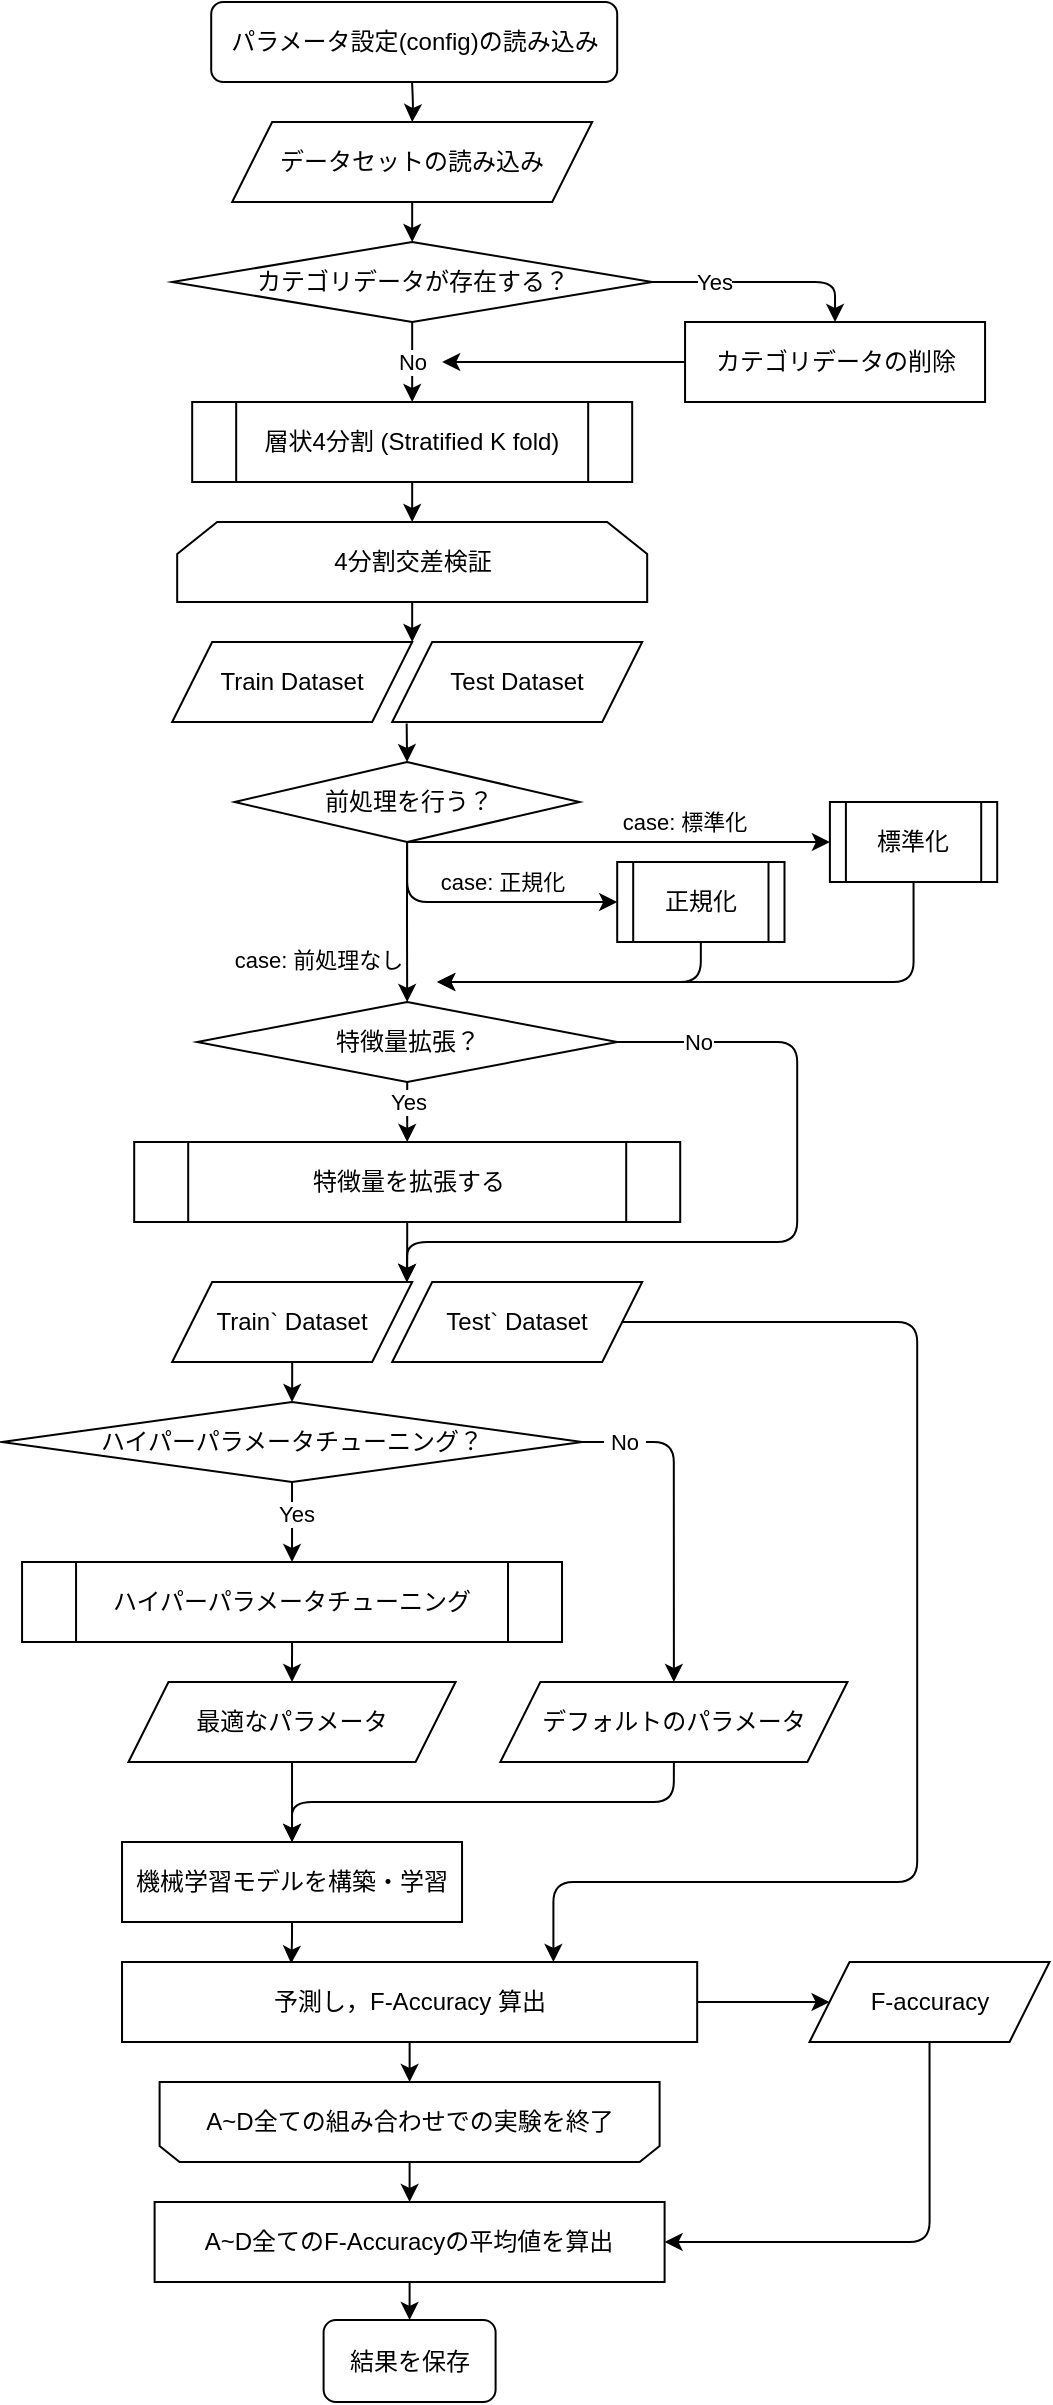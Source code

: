 <mxfile>
    <diagram id="M-y9R5kcF9XLJwWjKDu2" name="ページ1">
        <mxGraphModel dx="675" dy="352" grid="1" gridSize="10" guides="1" tooltips="1" connect="1" arrows="1" fold="1" page="1" pageScale="1" pageWidth="827" pageHeight="1169" math="0" shadow="0">
            <root>
                <mxCell id="0"/>
                <mxCell id="1" parent="0"/>
                <mxCell id="28" style="edgeStyle=orthogonalEdgeStyle;html=1;exitX=0.5;exitY=1;exitDx=0;exitDy=0;entryX=0.5;entryY=0;entryDx=0;entryDy=0;" parent="1" source="2" target="22" edge="1">
                    <mxGeometry relative="1" as="geometry"/>
                </mxCell>
                <mxCell id="2" value="データセットの読み込み" style="shape=parallelogram;perimeter=parallelogramPerimeter;whiteSpace=wrap;html=1;fixedSize=1;fontFamily=Helvetica;fontSize=12;fontColor=default;align=center;strokeColor=default;fillColor=default;" parent="1" vertex="1">
                    <mxGeometry x="267.09" y="70" width="180" height="40" as="geometry"/>
                </mxCell>
                <mxCell id="29" style="edgeStyle=orthogonalEdgeStyle;html=1;exitX=0.5;exitY=1;exitDx=0;exitDy=0;" parent="1" target="2" edge="1">
                    <mxGeometry relative="1" as="geometry">
                        <mxPoint x="357.03" y="50" as="sourcePoint"/>
                    </mxGeometry>
                </mxCell>
                <mxCell id="26" value="Yes" style="edgeStyle=orthogonalEdgeStyle;html=1;exitX=1;exitY=0.5;exitDx=0;exitDy=0;entryX=0.5;entryY=0;entryDx=0;entryDy=0;" parent="1" source="22" target="23" edge="1">
                    <mxGeometry x="-0.45" relative="1" as="geometry">
                        <mxPoint x="602.09" y="150" as="targetPoint"/>
                        <Array as="points">
                            <mxPoint x="568.09" y="150"/>
                        </Array>
                        <mxPoint as="offset"/>
                    </mxGeometry>
                </mxCell>
                <mxCell id="40" value="No" style="edgeStyle=orthogonalEdgeStyle;html=1;exitX=0.5;exitY=1;exitDx=0;exitDy=0;" parent="1" source="22" target="39" edge="1">
                    <mxGeometry relative="1" as="geometry"/>
                </mxCell>
                <mxCell id="22" value="カテゴリデータが存在する？" style="shape=rhombus;html=1;dashed=0;whitespace=wrap;perimeter=rhombusPerimeter;" parent="1" vertex="1">
                    <mxGeometry x="237.09" y="130" width="240" height="40" as="geometry"/>
                </mxCell>
                <mxCell id="135" style="edgeStyle=orthogonalEdgeStyle;html=1;exitX=0.5;exitY=1;exitDx=0;exitDy=0;" parent="1" source="23" edge="1">
                    <mxGeometry relative="1" as="geometry">
                        <mxPoint x="372.09" y="190" as="targetPoint"/>
                        <Array as="points">
                            <mxPoint x="617.09" y="190"/>
                        </Array>
                    </mxGeometry>
                </mxCell>
                <mxCell id="23" value="カテゴリデータの削除" style="rounded=0;whiteSpace=wrap;html=1;" parent="1" vertex="1">
                    <mxGeometry x="493.53" y="170" width="150" height="40" as="geometry"/>
                </mxCell>
                <mxCell id="119" style="edgeStyle=orthogonalEdgeStyle;html=1;exitX=0.5;exitY=1;exitDx=0;exitDy=0;" parent="1" source="39" target="103" edge="1">
                    <mxGeometry relative="1" as="geometry"/>
                </mxCell>
                <mxCell id="39" value="層状4分割 (Stratified K fold)" style="shape=process;whiteSpace=wrap;html=1;backgroundOutline=1;" parent="1" vertex="1">
                    <mxGeometry x="247.09" y="210" width="220" height="40" as="geometry"/>
                </mxCell>
                <mxCell id="275" style="edgeStyle=orthogonalEdgeStyle;html=1;exitX=0.5;exitY=1;exitDx=0;exitDy=0;entryX=1;entryY=0;entryDx=0;entryDy=0;" parent="1" source="103" target="272" edge="1">
                    <mxGeometry relative="1" as="geometry"/>
                </mxCell>
                <mxCell id="103" value="4分割交差検証" style="shape=loopLimit;whiteSpace=wrap;html=1;" parent="1" vertex="1">
                    <mxGeometry x="239.59" y="270" width="235" height="40" as="geometry"/>
                </mxCell>
                <mxCell id="228" style="edgeStyle=orthogonalEdgeStyle;html=1;exitX=0.5;exitY=0;exitDx=0;exitDy=0;" parent="1" source="104" target="226" edge="1">
                    <mxGeometry relative="1" as="geometry"/>
                </mxCell>
                <mxCell id="104" value="A~D全ての組み合わせでの実験を終了" style="shape=loopLimit;whiteSpace=wrap;html=1;size=10;rotation=0;horizontal=1;verticalAlign=middle;direction=west;flipV=0;" parent="1" vertex="1">
                    <mxGeometry x="230.8" y="1050" width="250" height="40" as="geometry"/>
                </mxCell>
                <mxCell id="240" style="edgeStyle=orthogonalEdgeStyle;html=1;exitX=0.058;exitY=1.019;exitDx=0;exitDy=0;entryX=0.5;entryY=0;entryDx=0;entryDy=0;exitPerimeter=0;" parent="1" target="239" edge="1" source="273">
                    <mxGeometry relative="1" as="geometry">
                        <mxPoint x="354.585" y="350" as="sourcePoint"/>
                    </mxGeometry>
                </mxCell>
                <mxCell id="265" style="edgeStyle=orthogonalEdgeStyle;html=1;exitX=0.5;exitY=1;exitDx=0;exitDy=0;entryX=0.5;entryY=0;entryDx=0;entryDy=0;" parent="1" source="126" target="264" edge="1">
                    <mxGeometry relative="1" as="geometry"/>
                </mxCell>
                <mxCell id="290" value="Yes" style="edgeLabel;html=1;align=center;verticalAlign=middle;resizable=0;points=[];" parent="265" vertex="1" connectable="0">
                    <mxGeometry x="-0.528" relative="1" as="geometry">
                        <mxPoint y="3" as="offset"/>
                    </mxGeometry>
                </mxCell>
                <mxCell id="283" style="edgeStyle=orthogonalEdgeStyle;html=1;exitX=1;exitY=0.5;exitDx=0;exitDy=0;" parent="1" source="126" edge="1">
                    <mxGeometry relative="1" as="geometry">
                        <mxPoint x="354.59" y="650" as="targetPoint"/>
                        <Array as="points">
                            <mxPoint x="549.59" y="530"/>
                            <mxPoint x="549.59" y="630"/>
                            <mxPoint x="354.59" y="630"/>
                        </Array>
                    </mxGeometry>
                </mxCell>
                <mxCell id="289" value="No" style="edgeLabel;html=1;align=center;verticalAlign=middle;resizable=0;points=[];" parent="283" vertex="1" connectable="0">
                    <mxGeometry x="-0.783" y="-1" relative="1" as="geometry">
                        <mxPoint x="-4" y="-1" as="offset"/>
                    </mxGeometry>
                </mxCell>
                <mxCell id="126" value="特徴量拡張？" style="rhombus;whiteSpace=wrap;html=1;" parent="1" vertex="1">
                    <mxGeometry x="249.6" y="510" width="210" height="40" as="geometry"/>
                </mxCell>
                <mxCell id="168" style="edgeStyle=orthogonalEdgeStyle;html=1;exitX=0.5;exitY=1;exitDx=0;exitDy=0;entryX=0;entryY=0.5;entryDx=0;entryDy=0;" parent="1" source="239" target="174" edge="1">
                    <mxGeometry relative="1" as="geometry">
                        <mxPoint x="354.585" y="370" as="sourcePoint"/>
                        <Array as="points">
                            <mxPoint x="354.59" y="430"/>
                            <mxPoint x="354.59" y="390"/>
                        </Array>
                    </mxGeometry>
                </mxCell>
                <mxCell id="169" value="case: 正規化" style="edgeLabel;html=1;align=center;verticalAlign=middle;resizable=0;points=[];" parent="168" vertex="1" connectable="0">
                    <mxGeometry x="0.055" y="-2" relative="1" as="geometry">
                        <mxPoint x="6" y="-12" as="offset"/>
                    </mxGeometry>
                </mxCell>
                <mxCell id="170" style="edgeStyle=orthogonalEdgeStyle;html=1;entryX=0;entryY=0.5;entryDx=0;entryDy=0;exitX=0.5;exitY=1;exitDx=0;exitDy=0;" parent="1" source="239" target="176" edge="1">
                    <mxGeometry relative="1" as="geometry">
                        <mxPoint x="354.585" y="370" as="sourcePoint"/>
                        <Array as="points">
                            <mxPoint x="354.59" y="430"/>
                            <mxPoint x="354.59" y="450"/>
                        </Array>
                    </mxGeometry>
                </mxCell>
                <mxCell id="171" value="case: 標準化" style="edgeLabel;html=1;align=center;verticalAlign=middle;resizable=0;points=[];" parent="170" vertex="1" connectable="0">
                    <mxGeometry x="0.201" y="-1" relative="1" as="geometry">
                        <mxPoint x="11" y="-11" as="offset"/>
                    </mxGeometry>
                </mxCell>
                <mxCell id="172" value="case: 前処理なし" style="edgeStyle=orthogonalEdgeStyle;html=1;exitX=0.5;exitY=1;exitDx=0;exitDy=0;" parent="1" source="239" edge="1">
                    <mxGeometry x="0.499" y="-45" relative="1" as="geometry">
                        <mxPoint x="349.595" y="370" as="sourcePoint"/>
                        <mxPoint x="354.59" y="510" as="targetPoint"/>
                        <mxPoint as="offset"/>
                    </mxGeometry>
                </mxCell>
                <mxCell id="288" style="edgeStyle=orthogonalEdgeStyle;html=1;exitX=0.5;exitY=1;exitDx=0;exitDy=0;" parent="1" source="174" edge="1">
                    <mxGeometry relative="1" as="geometry">
                        <mxPoint x="369.59" y="500" as="targetPoint"/>
                        <Array as="points">
                            <mxPoint x="501.59" y="500"/>
                        </Array>
                    </mxGeometry>
                </mxCell>
                <mxCell id="174" value="正規化" style="shape=process;whiteSpace=wrap;html=1;backgroundOutline=1;fontFamily=Helvetica;fontSize=12;fontColor=default;align=center;strokeColor=default;fillColor=default;" parent="1" vertex="1">
                    <mxGeometry x="459.6" y="440" width="83.65" height="40" as="geometry"/>
                </mxCell>
                <mxCell id="281" style="edgeStyle=orthogonalEdgeStyle;html=1;exitX=0.5;exitY=1;exitDx=0;exitDy=0;" parent="1" source="176" edge="1">
                    <mxGeometry relative="1" as="geometry">
                        <mxPoint x="369.59" y="500" as="targetPoint"/>
                        <Array as="points">
                            <mxPoint x="607.59" y="500"/>
                        </Array>
                    </mxGeometry>
                </mxCell>
                <mxCell id="176" value="標準化" style="shape=process;whiteSpace=wrap;html=1;backgroundOutline=1;fontFamily=Helvetica;fontSize=12;fontColor=default;align=center;strokeColor=default;fillColor=default;" parent="1" vertex="1">
                    <mxGeometry x="565.95" y="410" width="83.65" height="40" as="geometry"/>
                </mxCell>
                <mxCell id="181" style="edgeStyle=orthogonalEdgeStyle;html=1;exitX=0.5;exitY=1;exitDx=0;exitDy=0;entryX=0.5;entryY=0;entryDx=0;entryDy=0;" parent="1" source="178" target="179" edge="1">
                    <mxGeometry relative="1" as="geometry"/>
                </mxCell>
                <mxCell id="182" value="Yes" style="edgeLabel;html=1;align=center;verticalAlign=middle;resizable=0;points=[];" parent="181" vertex="1" connectable="0">
                    <mxGeometry x="-0.232" y="2" relative="1" as="geometry">
                        <mxPoint as="offset"/>
                    </mxGeometry>
                </mxCell>
                <mxCell id="187" value="&amp;nbsp;No&amp;nbsp;" style="edgeStyle=orthogonalEdgeStyle;html=1;exitX=1;exitY=0.5;exitDx=0;exitDy=0;entryX=0.5;entryY=0;entryDx=0;entryDy=0;" parent="1" source="178" target="186" edge="1">
                    <mxGeometry x="-0.746" relative="1" as="geometry">
                        <mxPoint as="offset"/>
                    </mxGeometry>
                </mxCell>
                <mxCell id="178" value="ハイパーパラメータチューニング？" style="rhombus;whiteSpace=wrap;html=1;" parent="1" vertex="1">
                    <mxGeometry x="152.0" y="710" width="290.03" height="40" as="geometry"/>
                </mxCell>
                <mxCell id="188" style="edgeStyle=orthogonalEdgeStyle;html=1;exitX=0.5;exitY=1;exitDx=0;exitDy=0;entryX=0.5;entryY=0;entryDx=0;entryDy=0;" parent="1" source="179" target="185" edge="1">
                    <mxGeometry relative="1" as="geometry"/>
                </mxCell>
                <mxCell id="179" value="ハイパーパラメータチューニング" style="shape=process;whiteSpace=wrap;html=1;backgroundOutline=1;fontFamily=Helvetica;fontSize=12;fontColor=default;align=center;strokeColor=default;fillColor=default;" parent="1" vertex="1">
                    <mxGeometry x="162.03" y="790" width="269.98" height="40" as="geometry"/>
                </mxCell>
                <mxCell id="190" style="edgeStyle=orthogonalEdgeStyle;html=1;exitX=0.5;exitY=1;exitDx=0;exitDy=0;entryX=0.5;entryY=0;entryDx=0;entryDy=0;" parent="1" source="185" target="189" edge="1">
                    <mxGeometry relative="1" as="geometry"/>
                </mxCell>
                <mxCell id="185" value="最適なパラメータ" style="shape=parallelogram;perimeter=parallelogramPerimeter;whiteSpace=wrap;html=1;fixedSize=1;" parent="1" vertex="1">
                    <mxGeometry x="215.24" y="850" width="163.55" height="40" as="geometry"/>
                </mxCell>
                <mxCell id="191" style="edgeStyle=orthogonalEdgeStyle;html=1;exitX=0.5;exitY=1;exitDx=0;exitDy=0;entryX=0.5;entryY=0;entryDx=0;entryDy=0;" parent="1" source="186" target="189" edge="1">
                    <mxGeometry relative="1" as="geometry"/>
                </mxCell>
                <mxCell id="186" value="デフォルトのパラメータ" style="shape=parallelogram;perimeter=parallelogramPerimeter;whiteSpace=wrap;html=1;fixedSize=1;" parent="1" vertex="1">
                    <mxGeometry x="401.17" y="850" width="173.55" height="40" as="geometry"/>
                </mxCell>
                <mxCell id="287" style="edgeStyle=orthogonalEdgeStyle;html=1;exitX=0.5;exitY=1;exitDx=0;exitDy=0;entryX=0.294;entryY=0.02;entryDx=0;entryDy=0;entryPerimeter=0;" parent="1" source="189" target="205" edge="1">
                    <mxGeometry relative="1" as="geometry"/>
                </mxCell>
                <mxCell id="189" value="機械学習モデルを構築・学習" style="rounded=0;whiteSpace=wrap;html=1;" parent="1" vertex="1">
                    <mxGeometry x="212.02" y="930" width="170" height="40" as="geometry"/>
                </mxCell>
                <mxCell id="285" style="edgeStyle=orthogonalEdgeStyle;html=1;exitX=1;exitY=0.5;exitDx=0;exitDy=0;entryX=0;entryY=0.5;entryDx=0;entryDy=0;" parent="1" source="205" target="220" edge="1">
                    <mxGeometry relative="1" as="geometry"/>
                </mxCell>
                <mxCell id="286" style="edgeStyle=orthogonalEdgeStyle;html=1;exitX=0.5;exitY=1;exitDx=0;exitDy=0;entryX=0.5;entryY=1;entryDx=0;entryDy=0;" parent="1" source="205" target="104" edge="1">
                    <mxGeometry relative="1" as="geometry"/>
                </mxCell>
                <mxCell id="205" value="予測し，F-Accuracy 算出" style="rounded=0;whiteSpace=wrap;html=1;" parent="1" vertex="1">
                    <mxGeometry x="212.02" y="990" width="287.57" height="40" as="geometry"/>
                </mxCell>
                <mxCell id="217" style="edgeStyle=orthogonalEdgeStyle;html=1;exitX=0.5;exitY=1;exitDx=0;exitDy=0;entryX=0.5;entryY=0;entryDx=0;entryDy=0;" parent="1" source="195" target="178" edge="1">
                    <mxGeometry relative="1" as="geometry"/>
                </mxCell>
                <mxCell id="229" style="edgeStyle=orthogonalEdgeStyle;html=1;exitX=0.5;exitY=1;exitDx=0;exitDy=0;entryX=1;entryY=0.5;entryDx=0;entryDy=0;" parent="1" source="220" target="226" edge="1">
                    <mxGeometry relative="1" as="geometry"/>
                </mxCell>
                <mxCell id="220" value="F-accuracy" style="shape=parallelogram;perimeter=parallelogramPerimeter;whiteSpace=wrap;html=1;fixedSize=1;" parent="1" vertex="1">
                    <mxGeometry x="555.76" y="990" width="120" height="40" as="geometry"/>
                </mxCell>
                <mxCell id="297" style="edgeStyle=orthogonalEdgeStyle;html=1;exitX=0.5;exitY=1;exitDx=0;exitDy=0;entryX=0.5;entryY=0;entryDx=0;entryDy=0;" parent="1" source="226" target="296" edge="1">
                    <mxGeometry relative="1" as="geometry"/>
                </mxCell>
                <mxCell id="226" value="A~D全てのF-Accuracyの平均値を算出" style="rounded=0;whiteSpace=wrap;html=1;" parent="1" vertex="1">
                    <mxGeometry x="228.3" y="1110" width="255" height="40" as="geometry"/>
                </mxCell>
                <mxCell id="239" value="前処理を行う？" style="shape=rhombus;html=1;dashed=0;whitespace=wrap;perimeter=rhombusPerimeter;" parent="1" vertex="1">
                    <mxGeometry x="268.3" y="390" width="172.48" height="40" as="geometry"/>
                </mxCell>
                <mxCell id="282" style="edgeStyle=orthogonalEdgeStyle;html=1;exitX=0.5;exitY=1;exitDx=0;exitDy=0;" parent="1" source="264" edge="1">
                    <mxGeometry relative="1" as="geometry">
                        <mxPoint x="354.286" y="650" as="targetPoint"/>
                    </mxGeometry>
                </mxCell>
                <mxCell id="264" value="特徴量を拡張する" style="shape=process;whiteSpace=wrap;html=1;backgroundOutline=1;" parent="1" vertex="1">
                    <mxGeometry x="218.1" y="580" width="273" height="40" as="geometry"/>
                </mxCell>
                <mxCell id="266" value="" style="group" parent="1" vertex="1" connectable="0">
                    <mxGeometry x="237.09" y="650" width="235.02" height="40" as="geometry"/>
                </mxCell>
                <mxCell id="195" value="Train` Dataset" style="shape=parallelogram;perimeter=parallelogramPerimeter;whiteSpace=wrap;html=1;fixedSize=1;movable=1;resizable=1;rotatable=1;deletable=1;editable=1;connectable=1;" parent="266" vertex="1">
                    <mxGeometry width="120" height="40" as="geometry"/>
                </mxCell>
                <mxCell id="196" value="Test` Dataset" style="shape=parallelogram;perimeter=parallelogramPerimeter;whiteSpace=wrap;html=1;fixedSize=1;movable=1;resizable=1;rotatable=1;deletable=1;editable=1;connectable=1;" parent="266" vertex="1">
                    <mxGeometry x="110" width="125.02" height="40" as="geometry"/>
                </mxCell>
                <mxCell id="271" value="" style="group" parent="1" vertex="1" connectable="0">
                    <mxGeometry x="237.09" y="330" width="235.02" height="40" as="geometry"/>
                </mxCell>
                <mxCell id="272" value="Train Dataset" style="shape=parallelogram;perimeter=parallelogramPerimeter;whiteSpace=wrap;html=1;fixedSize=1;movable=1;resizable=1;rotatable=1;deletable=1;editable=1;connectable=1;" parent="271" vertex="1">
                    <mxGeometry width="120" height="40" as="geometry"/>
                </mxCell>
                <mxCell id="273" value="Test Dataset" style="shape=parallelogram;perimeter=parallelogramPerimeter;whiteSpace=wrap;html=1;fixedSize=1;movable=1;resizable=1;rotatable=1;deletable=1;editable=1;connectable=1;" parent="271" vertex="1">
                    <mxGeometry x="110" width="125.02" height="40" as="geometry"/>
                </mxCell>
                <mxCell id="284" style="edgeStyle=orthogonalEdgeStyle;html=1;exitX=1;exitY=0.5;exitDx=0;exitDy=0;entryX=0.75;entryY=0;entryDx=0;entryDy=0;" parent="1" source="196" target="205" edge="1">
                    <mxGeometry relative="1" as="geometry">
                        <Array as="points">
                            <mxPoint x="609.59" y="670"/>
                            <mxPoint x="609.59" y="950"/>
                            <mxPoint x="427.59" y="950"/>
                        </Array>
                    </mxGeometry>
                </mxCell>
                <mxCell id="293" value="パラメータ設定(config)の読み込み" style="rounded=1;whiteSpace=wrap;html=1;" parent="1" vertex="1">
                    <mxGeometry x="256.6" y="10" width="203" height="40" as="geometry"/>
                </mxCell>
                <mxCell id="296" value="結果を保存" style="rounded=1;whiteSpace=wrap;html=1;" parent="1" vertex="1">
                    <mxGeometry x="312.8" y="1169" width="86" height="41" as="geometry"/>
                </mxCell>
            </root>
        </mxGraphModel>
    </diagram>
</mxfile>